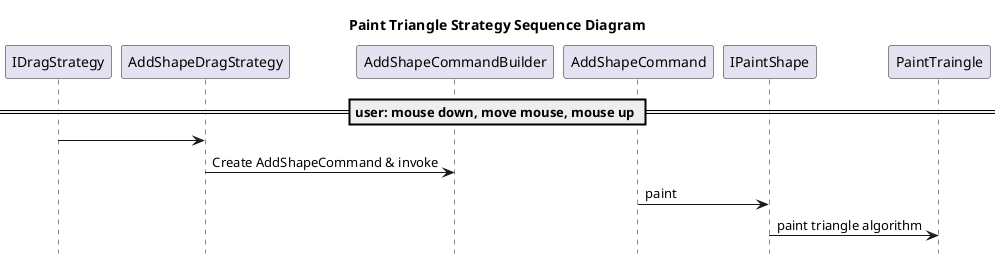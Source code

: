 @startuml paint triangle strategy sequence diagram 
hide footbox
title Paint Triangle Strategy Sequence Diagram

== user: mouse down, move mouse, mouse up ==
IDragStrategy -> AddShapeDragStrategy 
AddShapeDragStrategy -> AddShapeCommandBuilder : Create AddShapeCommand & invoke

AddShapeCommand -> IPaintShape : paint
IPaintShape -> PaintTraingle : paint triangle algorithm

@enduml